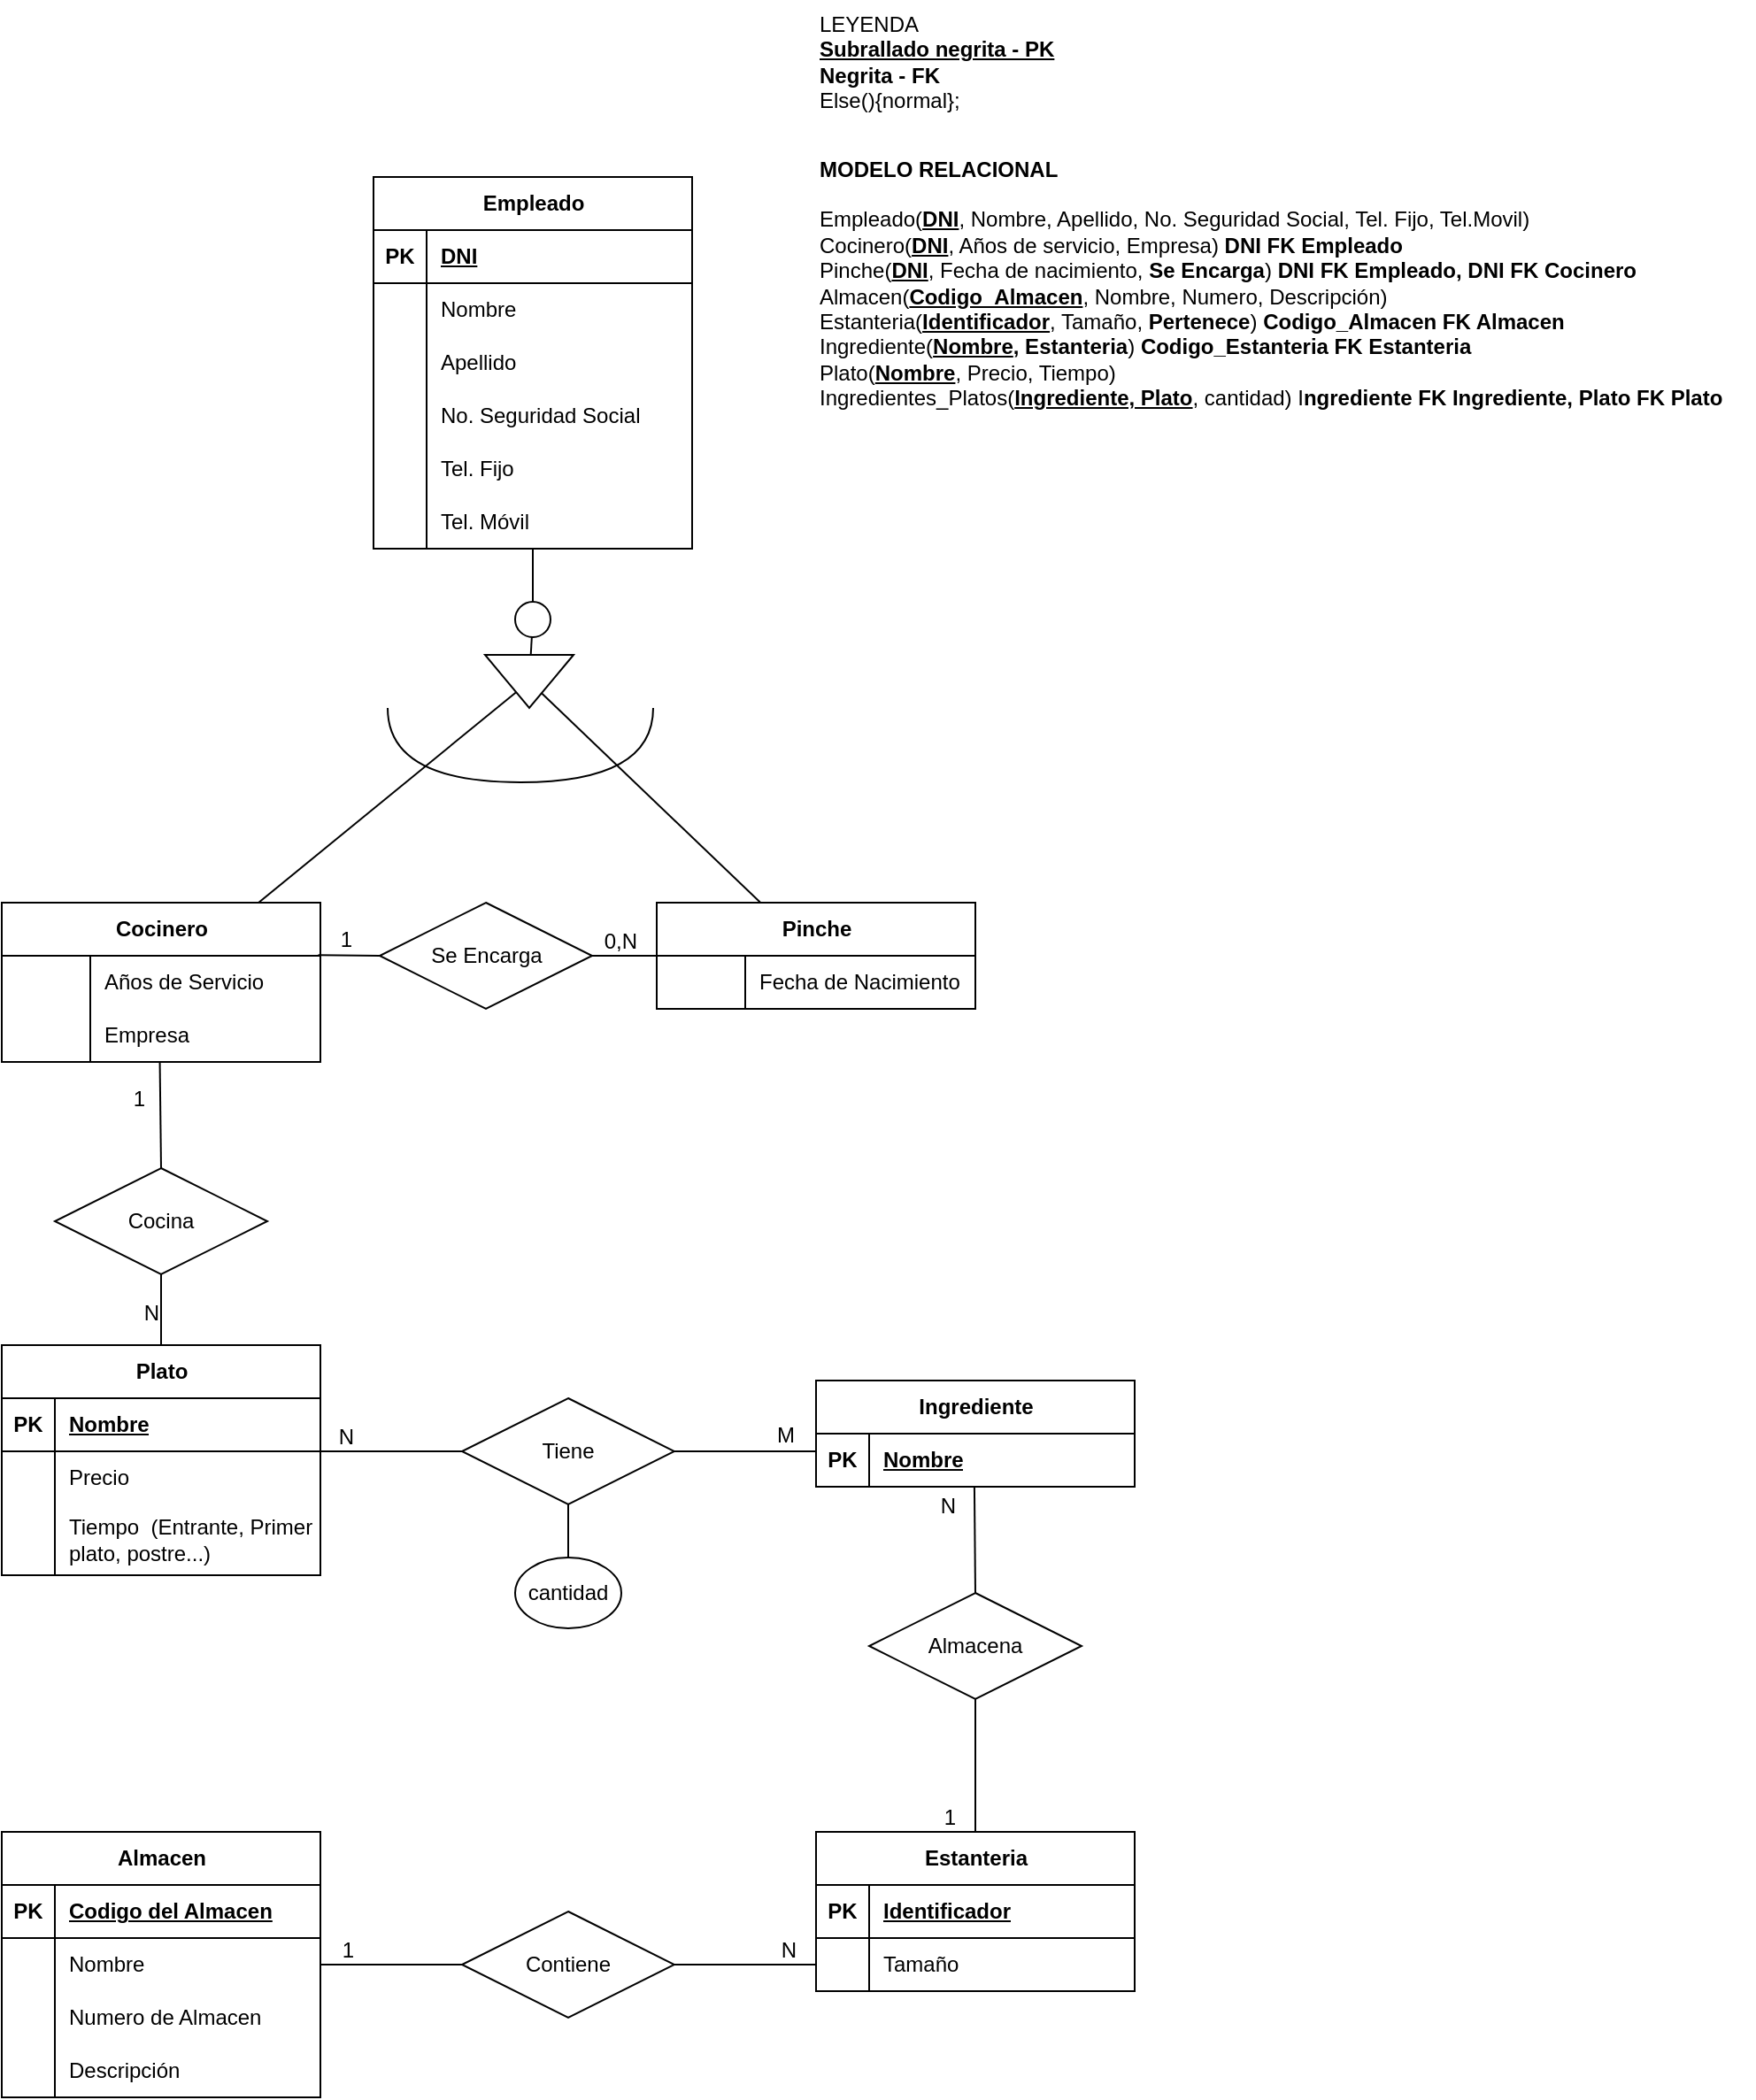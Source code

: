 <mxfile version="21.0.10" type="github">
  <diagram name="Página-1" id="swCvai6OrmGdCnfoRgow">
    <mxGraphModel dx="1185" dy="1811" grid="1" gridSize="10" guides="1" tooltips="1" connect="1" arrows="1" fold="1" page="1" pageScale="1" pageWidth="827" pageHeight="1169" math="0" shadow="0">
      <root>
        <mxCell id="0" />
        <mxCell id="1" parent="0" />
        <mxCell id="4As1T5OZp_PF-v-75TUl-1" value="Empleado" style="shape=table;startSize=30;container=1;collapsible=1;childLayout=tableLayout;fixedRows=1;rowLines=0;fontStyle=1;align=center;resizeLast=1;html=1;" parent="1" vertex="1">
          <mxGeometry x="290" y="70" width="180" height="210" as="geometry" />
        </mxCell>
        <mxCell id="4As1T5OZp_PF-v-75TUl-2" value="" style="shape=tableRow;horizontal=0;startSize=0;swimlaneHead=0;swimlaneBody=0;fillColor=none;collapsible=0;dropTarget=0;points=[[0,0.5],[1,0.5]];portConstraint=eastwest;top=0;left=0;right=0;bottom=1;" parent="4As1T5OZp_PF-v-75TUl-1" vertex="1">
          <mxGeometry y="30" width="180" height="30" as="geometry" />
        </mxCell>
        <mxCell id="4As1T5OZp_PF-v-75TUl-3" value="PK" style="shape=partialRectangle;connectable=0;fillColor=none;top=0;left=0;bottom=0;right=0;fontStyle=1;overflow=hidden;whiteSpace=wrap;html=1;" parent="4As1T5OZp_PF-v-75TUl-2" vertex="1">
          <mxGeometry width="30" height="30" as="geometry">
            <mxRectangle width="30" height="30" as="alternateBounds" />
          </mxGeometry>
        </mxCell>
        <mxCell id="4As1T5OZp_PF-v-75TUl-4" value="DNI" style="shape=partialRectangle;connectable=0;fillColor=none;top=0;left=0;bottom=0;right=0;align=left;spacingLeft=6;fontStyle=5;overflow=hidden;whiteSpace=wrap;html=1;" parent="4As1T5OZp_PF-v-75TUl-2" vertex="1">
          <mxGeometry x="30" width="150" height="30" as="geometry">
            <mxRectangle width="150" height="30" as="alternateBounds" />
          </mxGeometry>
        </mxCell>
        <mxCell id="4As1T5OZp_PF-v-75TUl-5" value="" style="shape=tableRow;horizontal=0;startSize=0;swimlaneHead=0;swimlaneBody=0;fillColor=none;collapsible=0;dropTarget=0;points=[[0,0.5],[1,0.5]];portConstraint=eastwest;top=0;left=0;right=0;bottom=0;" parent="4As1T5OZp_PF-v-75TUl-1" vertex="1">
          <mxGeometry y="60" width="180" height="30" as="geometry" />
        </mxCell>
        <mxCell id="4As1T5OZp_PF-v-75TUl-6" value="" style="shape=partialRectangle;connectable=0;fillColor=none;top=0;left=0;bottom=0;right=0;editable=1;overflow=hidden;whiteSpace=wrap;html=1;" parent="4As1T5OZp_PF-v-75TUl-5" vertex="1">
          <mxGeometry width="30" height="30" as="geometry">
            <mxRectangle width="30" height="30" as="alternateBounds" />
          </mxGeometry>
        </mxCell>
        <mxCell id="4As1T5OZp_PF-v-75TUl-7" value="Nombre" style="shape=partialRectangle;connectable=0;fillColor=none;top=0;left=0;bottom=0;right=0;align=left;spacingLeft=6;overflow=hidden;whiteSpace=wrap;html=1;" parent="4As1T5OZp_PF-v-75TUl-5" vertex="1">
          <mxGeometry x="30" width="150" height="30" as="geometry">
            <mxRectangle width="150" height="30" as="alternateBounds" />
          </mxGeometry>
        </mxCell>
        <mxCell id="4As1T5OZp_PF-v-75TUl-8" value="" style="shape=tableRow;horizontal=0;startSize=0;swimlaneHead=0;swimlaneBody=0;fillColor=none;collapsible=0;dropTarget=0;points=[[0,0.5],[1,0.5]];portConstraint=eastwest;top=0;left=0;right=0;bottom=0;" parent="4As1T5OZp_PF-v-75TUl-1" vertex="1">
          <mxGeometry y="90" width="180" height="30" as="geometry" />
        </mxCell>
        <mxCell id="4As1T5OZp_PF-v-75TUl-9" value="" style="shape=partialRectangle;connectable=0;fillColor=none;top=0;left=0;bottom=0;right=0;editable=1;overflow=hidden;whiteSpace=wrap;html=1;" parent="4As1T5OZp_PF-v-75TUl-8" vertex="1">
          <mxGeometry width="30" height="30" as="geometry">
            <mxRectangle width="30" height="30" as="alternateBounds" />
          </mxGeometry>
        </mxCell>
        <mxCell id="4As1T5OZp_PF-v-75TUl-10" value="Apellido" style="shape=partialRectangle;connectable=0;fillColor=none;top=0;left=0;bottom=0;right=0;align=left;spacingLeft=6;overflow=hidden;whiteSpace=wrap;html=1;" parent="4As1T5OZp_PF-v-75TUl-8" vertex="1">
          <mxGeometry x="30" width="150" height="30" as="geometry">
            <mxRectangle width="150" height="30" as="alternateBounds" />
          </mxGeometry>
        </mxCell>
        <mxCell id="4As1T5OZp_PF-v-75TUl-69" value="" style="shape=tableRow;horizontal=0;startSize=0;swimlaneHead=0;swimlaneBody=0;fillColor=none;collapsible=0;dropTarget=0;points=[[0,0.5],[1,0.5]];portConstraint=eastwest;top=0;left=0;right=0;bottom=0;" parent="4As1T5OZp_PF-v-75TUl-1" vertex="1">
          <mxGeometry y="120" width="180" height="30" as="geometry" />
        </mxCell>
        <mxCell id="4As1T5OZp_PF-v-75TUl-70" value="" style="shape=partialRectangle;connectable=0;fillColor=none;top=0;left=0;bottom=0;right=0;editable=1;overflow=hidden;whiteSpace=wrap;html=1;" parent="4As1T5OZp_PF-v-75TUl-69" vertex="1">
          <mxGeometry width="30" height="30" as="geometry">
            <mxRectangle width="30" height="30" as="alternateBounds" />
          </mxGeometry>
        </mxCell>
        <mxCell id="4As1T5OZp_PF-v-75TUl-71" value="No. Seguridad Social" style="shape=partialRectangle;connectable=0;fillColor=none;top=0;left=0;bottom=0;right=0;align=left;spacingLeft=6;overflow=hidden;whiteSpace=wrap;html=1;" parent="4As1T5OZp_PF-v-75TUl-69" vertex="1">
          <mxGeometry x="30" width="150" height="30" as="geometry">
            <mxRectangle width="150" height="30" as="alternateBounds" />
          </mxGeometry>
        </mxCell>
        <mxCell id="4As1T5OZp_PF-v-75TUl-72" value="" style="shape=tableRow;horizontal=0;startSize=0;swimlaneHead=0;swimlaneBody=0;fillColor=none;collapsible=0;dropTarget=0;points=[[0,0.5],[1,0.5]];portConstraint=eastwest;top=0;left=0;right=0;bottom=0;" parent="4As1T5OZp_PF-v-75TUl-1" vertex="1">
          <mxGeometry y="150" width="180" height="30" as="geometry" />
        </mxCell>
        <mxCell id="4As1T5OZp_PF-v-75TUl-73" value="" style="shape=partialRectangle;connectable=0;fillColor=none;top=0;left=0;bottom=0;right=0;editable=1;overflow=hidden;whiteSpace=wrap;html=1;" parent="4As1T5OZp_PF-v-75TUl-72" vertex="1">
          <mxGeometry width="30" height="30" as="geometry">
            <mxRectangle width="30" height="30" as="alternateBounds" />
          </mxGeometry>
        </mxCell>
        <mxCell id="4As1T5OZp_PF-v-75TUl-74" value="Tel. Fijo" style="shape=partialRectangle;connectable=0;fillColor=none;top=0;left=0;bottom=0;right=0;align=left;spacingLeft=6;overflow=hidden;whiteSpace=wrap;html=1;" parent="4As1T5OZp_PF-v-75TUl-72" vertex="1">
          <mxGeometry x="30" width="150" height="30" as="geometry">
            <mxRectangle width="150" height="30" as="alternateBounds" />
          </mxGeometry>
        </mxCell>
        <mxCell id="4As1T5OZp_PF-v-75TUl-11" value="" style="shape=tableRow;horizontal=0;startSize=0;swimlaneHead=0;swimlaneBody=0;fillColor=none;collapsible=0;dropTarget=0;points=[[0,0.5],[1,0.5]];portConstraint=eastwest;top=0;left=0;right=0;bottom=0;" parent="4As1T5OZp_PF-v-75TUl-1" vertex="1">
          <mxGeometry y="180" width="180" height="30" as="geometry" />
        </mxCell>
        <mxCell id="4As1T5OZp_PF-v-75TUl-12" value="" style="shape=partialRectangle;connectable=0;fillColor=none;top=0;left=0;bottom=0;right=0;editable=1;overflow=hidden;whiteSpace=wrap;html=1;" parent="4As1T5OZp_PF-v-75TUl-11" vertex="1">
          <mxGeometry width="30" height="30" as="geometry">
            <mxRectangle width="30" height="30" as="alternateBounds" />
          </mxGeometry>
        </mxCell>
        <mxCell id="4As1T5OZp_PF-v-75TUl-13" value="Tel. Móvil" style="shape=partialRectangle;connectable=0;fillColor=none;top=0;left=0;bottom=0;right=0;align=left;spacingLeft=6;overflow=hidden;whiteSpace=wrap;html=1;" parent="4As1T5OZp_PF-v-75TUl-11" vertex="1">
          <mxGeometry x="30" width="150" height="30" as="geometry">
            <mxRectangle width="150" height="30" as="alternateBounds" />
          </mxGeometry>
        </mxCell>
        <mxCell id="4As1T5OZp_PF-v-75TUl-14" value="Pinche" style="shape=table;startSize=30;container=1;collapsible=1;childLayout=tableLayout;fixedRows=1;rowLines=0;fontStyle=1;align=center;resizeLast=1;html=1;" parent="1" vertex="1">
          <mxGeometry x="450" y="480" width="180" height="60" as="geometry" />
        </mxCell>
        <mxCell id="4As1T5OZp_PF-v-75TUl-18" value="" style="shape=tableRow;horizontal=0;startSize=0;swimlaneHead=0;swimlaneBody=0;fillColor=none;collapsible=0;dropTarget=0;points=[[0,0.5],[1,0.5]];portConstraint=eastwest;top=0;left=0;right=0;bottom=0;" parent="4As1T5OZp_PF-v-75TUl-14" vertex="1">
          <mxGeometry y="30" width="180" height="30" as="geometry" />
        </mxCell>
        <mxCell id="4As1T5OZp_PF-v-75TUl-19" value="" style="shape=partialRectangle;connectable=0;fillColor=none;top=0;left=0;bottom=0;right=0;editable=1;overflow=hidden;whiteSpace=wrap;html=1;" parent="4As1T5OZp_PF-v-75TUl-18" vertex="1">
          <mxGeometry width="50" height="30" as="geometry">
            <mxRectangle width="50" height="30" as="alternateBounds" />
          </mxGeometry>
        </mxCell>
        <mxCell id="4As1T5OZp_PF-v-75TUl-20" value="Fecha de Nacimiento" style="shape=partialRectangle;connectable=0;fillColor=none;top=0;left=0;bottom=0;right=0;align=left;spacingLeft=6;overflow=hidden;whiteSpace=wrap;html=1;" parent="4As1T5OZp_PF-v-75TUl-18" vertex="1">
          <mxGeometry x="50" width="130" height="30" as="geometry">
            <mxRectangle width="130" height="30" as="alternateBounds" />
          </mxGeometry>
        </mxCell>
        <mxCell id="4As1T5OZp_PF-v-75TUl-27" value="Cocinero" style="shape=table;startSize=30;container=1;collapsible=1;childLayout=tableLayout;fixedRows=1;rowLines=0;fontStyle=1;align=center;resizeLast=1;html=1;" parent="1" vertex="1">
          <mxGeometry x="80" y="480" width="180" height="90" as="geometry" />
        </mxCell>
        <mxCell id="4As1T5OZp_PF-v-75TUl-31" value="" style="shape=tableRow;horizontal=0;startSize=0;swimlaneHead=0;swimlaneBody=0;fillColor=none;collapsible=0;dropTarget=0;points=[[0,0.5],[1,0.5]];portConstraint=eastwest;top=0;left=0;right=0;bottom=0;" parent="4As1T5OZp_PF-v-75TUl-27" vertex="1">
          <mxGeometry y="30" width="180" height="30" as="geometry" />
        </mxCell>
        <mxCell id="4As1T5OZp_PF-v-75TUl-32" value="" style="shape=partialRectangle;connectable=0;fillColor=none;top=0;left=0;bottom=0;right=0;editable=1;overflow=hidden;whiteSpace=wrap;html=1;" parent="4As1T5OZp_PF-v-75TUl-31" vertex="1">
          <mxGeometry width="50" height="30" as="geometry">
            <mxRectangle width="50" height="30" as="alternateBounds" />
          </mxGeometry>
        </mxCell>
        <mxCell id="4As1T5OZp_PF-v-75TUl-33" value="Años de Servicio" style="shape=partialRectangle;connectable=0;fillColor=none;top=0;left=0;bottom=0;right=0;align=left;spacingLeft=6;overflow=hidden;whiteSpace=wrap;html=1;" parent="4As1T5OZp_PF-v-75TUl-31" vertex="1">
          <mxGeometry x="50" width="130" height="30" as="geometry">
            <mxRectangle width="130" height="30" as="alternateBounds" />
          </mxGeometry>
        </mxCell>
        <mxCell id="4As1T5OZp_PF-v-75TUl-34" value="" style="shape=tableRow;horizontal=0;startSize=0;swimlaneHead=0;swimlaneBody=0;fillColor=none;collapsible=0;dropTarget=0;points=[[0,0.5],[1,0.5]];portConstraint=eastwest;top=0;left=0;right=0;bottom=0;" parent="4As1T5OZp_PF-v-75TUl-27" vertex="1">
          <mxGeometry y="60" width="180" height="30" as="geometry" />
        </mxCell>
        <mxCell id="4As1T5OZp_PF-v-75TUl-35" value="" style="shape=partialRectangle;connectable=0;fillColor=none;top=0;left=0;bottom=0;right=0;editable=1;overflow=hidden;whiteSpace=wrap;html=1;" parent="4As1T5OZp_PF-v-75TUl-34" vertex="1">
          <mxGeometry width="50" height="30" as="geometry">
            <mxRectangle width="50" height="30" as="alternateBounds" />
          </mxGeometry>
        </mxCell>
        <mxCell id="4As1T5OZp_PF-v-75TUl-36" value="Empresa" style="shape=partialRectangle;connectable=0;fillColor=none;top=0;left=0;bottom=0;right=0;align=left;spacingLeft=6;overflow=hidden;whiteSpace=wrap;html=1;" parent="4As1T5OZp_PF-v-75TUl-34" vertex="1">
          <mxGeometry x="50" width="130" height="30" as="geometry">
            <mxRectangle width="130" height="30" as="alternateBounds" />
          </mxGeometry>
        </mxCell>
        <mxCell id="4As1T5OZp_PF-v-75TUl-40" value="Plato" style="shape=table;startSize=30;container=1;collapsible=1;childLayout=tableLayout;fixedRows=1;rowLines=0;fontStyle=1;align=center;resizeLast=1;html=1;" parent="1" vertex="1">
          <mxGeometry x="80" y="730" width="180" height="130" as="geometry" />
        </mxCell>
        <mxCell id="4As1T5OZp_PF-v-75TUl-41" value="" style="shape=tableRow;horizontal=0;startSize=0;swimlaneHead=0;swimlaneBody=0;fillColor=none;collapsible=0;dropTarget=0;points=[[0,0.5],[1,0.5]];portConstraint=eastwest;top=0;left=0;right=0;bottom=1;" parent="4As1T5OZp_PF-v-75TUl-40" vertex="1">
          <mxGeometry y="30" width="180" height="30" as="geometry" />
        </mxCell>
        <mxCell id="4As1T5OZp_PF-v-75TUl-42" value="PK" style="shape=partialRectangle;connectable=0;fillColor=none;top=0;left=0;bottom=0;right=0;fontStyle=1;overflow=hidden;whiteSpace=wrap;html=1;" parent="4As1T5OZp_PF-v-75TUl-41" vertex="1">
          <mxGeometry width="30" height="30" as="geometry">
            <mxRectangle width="30" height="30" as="alternateBounds" />
          </mxGeometry>
        </mxCell>
        <mxCell id="4As1T5OZp_PF-v-75TUl-43" value="Nombre" style="shape=partialRectangle;connectable=0;fillColor=none;top=0;left=0;bottom=0;right=0;align=left;spacingLeft=6;fontStyle=5;overflow=hidden;whiteSpace=wrap;html=1;" parent="4As1T5OZp_PF-v-75TUl-41" vertex="1">
          <mxGeometry x="30" width="150" height="30" as="geometry">
            <mxRectangle width="150" height="30" as="alternateBounds" />
          </mxGeometry>
        </mxCell>
        <mxCell id="4As1T5OZp_PF-v-75TUl-44" value="" style="shape=tableRow;horizontal=0;startSize=0;swimlaneHead=0;swimlaneBody=0;fillColor=none;collapsible=0;dropTarget=0;points=[[0,0.5],[1,0.5]];portConstraint=eastwest;top=0;left=0;right=0;bottom=0;" parent="4As1T5OZp_PF-v-75TUl-40" vertex="1">
          <mxGeometry y="60" width="180" height="30" as="geometry" />
        </mxCell>
        <mxCell id="4As1T5OZp_PF-v-75TUl-45" value="" style="shape=partialRectangle;connectable=0;fillColor=none;top=0;left=0;bottom=0;right=0;editable=1;overflow=hidden;whiteSpace=wrap;html=1;" parent="4As1T5OZp_PF-v-75TUl-44" vertex="1">
          <mxGeometry width="30" height="30" as="geometry">
            <mxRectangle width="30" height="30" as="alternateBounds" />
          </mxGeometry>
        </mxCell>
        <mxCell id="4As1T5OZp_PF-v-75TUl-46" value="Precio" style="shape=partialRectangle;connectable=0;fillColor=none;top=0;left=0;bottom=0;right=0;align=left;spacingLeft=6;overflow=hidden;whiteSpace=wrap;html=1;" parent="4As1T5OZp_PF-v-75TUl-44" vertex="1">
          <mxGeometry x="30" width="150" height="30" as="geometry">
            <mxRectangle width="150" height="30" as="alternateBounds" />
          </mxGeometry>
        </mxCell>
        <mxCell id="4As1T5OZp_PF-v-75TUl-47" value="" style="shape=tableRow;horizontal=0;startSize=0;swimlaneHead=0;swimlaneBody=0;fillColor=none;collapsible=0;dropTarget=0;points=[[0,0.5],[1,0.5]];portConstraint=eastwest;top=0;left=0;right=0;bottom=0;" parent="4As1T5OZp_PF-v-75TUl-40" vertex="1">
          <mxGeometry y="90" width="180" height="40" as="geometry" />
        </mxCell>
        <mxCell id="4As1T5OZp_PF-v-75TUl-48" value="" style="shape=partialRectangle;connectable=0;fillColor=none;top=0;left=0;bottom=0;right=0;editable=1;overflow=hidden;whiteSpace=wrap;html=1;" parent="4As1T5OZp_PF-v-75TUl-47" vertex="1">
          <mxGeometry width="30" height="40" as="geometry">
            <mxRectangle width="30" height="40" as="alternateBounds" />
          </mxGeometry>
        </mxCell>
        <mxCell id="4As1T5OZp_PF-v-75TUl-49" value="Tiempo&amp;nbsp; (Entrante, Primer plato, postre...)" style="shape=partialRectangle;connectable=0;fillColor=none;top=0;left=0;bottom=0;right=0;align=left;spacingLeft=6;overflow=hidden;whiteSpace=wrap;html=1;" parent="4As1T5OZp_PF-v-75TUl-47" vertex="1">
          <mxGeometry x="30" width="150" height="40" as="geometry">
            <mxRectangle width="150" height="40" as="alternateBounds" />
          </mxGeometry>
        </mxCell>
        <mxCell id="4As1T5OZp_PF-v-75TUl-53" value="Ingrediente" style="shape=table;startSize=30;container=1;collapsible=1;childLayout=tableLayout;fixedRows=1;rowLines=0;fontStyle=1;align=center;resizeLast=1;html=1;" parent="1" vertex="1">
          <mxGeometry x="540" y="750" width="180" height="60" as="geometry" />
        </mxCell>
        <mxCell id="4As1T5OZp_PF-v-75TUl-54" value="" style="shape=tableRow;horizontal=0;startSize=0;swimlaneHead=0;swimlaneBody=0;fillColor=none;collapsible=0;dropTarget=0;points=[[0,0.5],[1,0.5]];portConstraint=eastwest;top=0;left=0;right=0;bottom=1;" parent="4As1T5OZp_PF-v-75TUl-53" vertex="1">
          <mxGeometry y="30" width="180" height="30" as="geometry" />
        </mxCell>
        <mxCell id="4As1T5OZp_PF-v-75TUl-55" value="PK" style="shape=partialRectangle;connectable=0;fillColor=none;top=0;left=0;bottom=0;right=0;fontStyle=1;overflow=hidden;whiteSpace=wrap;html=1;" parent="4As1T5OZp_PF-v-75TUl-54" vertex="1">
          <mxGeometry width="30" height="30" as="geometry">
            <mxRectangle width="30" height="30" as="alternateBounds" />
          </mxGeometry>
        </mxCell>
        <mxCell id="4As1T5OZp_PF-v-75TUl-56" value="Nombre" style="shape=partialRectangle;connectable=0;fillColor=none;top=0;left=0;bottom=0;right=0;align=left;spacingLeft=6;fontStyle=5;overflow=hidden;whiteSpace=wrap;html=1;" parent="4As1T5OZp_PF-v-75TUl-54" vertex="1">
          <mxGeometry x="30" width="150" height="30" as="geometry">
            <mxRectangle width="150" height="30" as="alternateBounds" />
          </mxGeometry>
        </mxCell>
        <mxCell id="4As1T5OZp_PF-v-75TUl-87" value="Se Encarga" style="shape=rhombus;perimeter=rhombusPerimeter;whiteSpace=wrap;html=1;align=center;" parent="1" vertex="1">
          <mxGeometry x="293.5" y="480" width="120" height="60" as="geometry" />
        </mxCell>
        <mxCell id="4As1T5OZp_PF-v-75TUl-88" value="" style="endArrow=none;html=1;rounded=0;exitX=1;exitY=0.5;exitDx=0;exitDy=0;" parent="1" source="4As1T5OZp_PF-v-75TUl-87" target="4As1T5OZp_PF-v-75TUl-14" edge="1">
          <mxGeometry relative="1" as="geometry">
            <mxPoint x="240" y="630" as="sourcePoint" />
            <mxPoint x="450" y="540" as="targetPoint" />
          </mxGeometry>
        </mxCell>
        <mxCell id="4As1T5OZp_PF-v-75TUl-89" value="0,N" style="resizable=0;html=1;whiteSpace=wrap;align=right;verticalAlign=bottom;" parent="4As1T5OZp_PF-v-75TUl-88" connectable="0" vertex="1">
          <mxGeometry x="1" relative="1" as="geometry">
            <mxPoint x="-10" as="offset" />
          </mxGeometry>
        </mxCell>
        <mxCell id="4As1T5OZp_PF-v-75TUl-90" value="" style="endArrow=none;html=1;rounded=0;entryX=0.993;entryY=-0.011;entryDx=0;entryDy=0;entryPerimeter=0;exitX=0;exitY=0.5;exitDx=0;exitDy=0;" parent="1" source="4As1T5OZp_PF-v-75TUl-87" target="4As1T5OZp_PF-v-75TUl-31" edge="1">
          <mxGeometry relative="1" as="geometry">
            <mxPoint x="240" y="630" as="sourcePoint" />
            <mxPoint x="400" y="630" as="targetPoint" />
          </mxGeometry>
        </mxCell>
        <mxCell id="4As1T5OZp_PF-v-75TUl-91" value="1" style="resizable=0;html=1;whiteSpace=wrap;align=right;verticalAlign=bottom;" parent="4As1T5OZp_PF-v-75TUl-90" connectable="0" vertex="1">
          <mxGeometry x="1" relative="1" as="geometry">
            <mxPoint x="21" as="offset" />
          </mxGeometry>
        </mxCell>
        <mxCell id="4As1T5OZp_PF-v-75TUl-95" value="Cocina" style="shape=rhombus;perimeter=rhombusPerimeter;whiteSpace=wrap;html=1;align=center;" parent="1" vertex="1">
          <mxGeometry x="110" y="630" width="120" height="60" as="geometry" />
        </mxCell>
        <mxCell id="4As1T5OZp_PF-v-75TUl-96" value="" style="endArrow=none;html=1;rounded=0;entryX=0.496;entryY=0.989;entryDx=0;entryDy=0;entryPerimeter=0;exitX=0.5;exitY=0;exitDx=0;exitDy=0;" parent="1" source="4As1T5OZp_PF-v-75TUl-95" target="4As1T5OZp_PF-v-75TUl-34" edge="1">
          <mxGeometry relative="1" as="geometry">
            <mxPoint x="250" y="630" as="sourcePoint" />
            <mxPoint x="410" y="630" as="targetPoint" />
          </mxGeometry>
        </mxCell>
        <mxCell id="4As1T5OZp_PF-v-75TUl-97" value="1" style="resizable=0;html=1;whiteSpace=wrap;align=right;verticalAlign=bottom;" parent="4As1T5OZp_PF-v-75TUl-96" connectable="0" vertex="1">
          <mxGeometry x="1" relative="1" as="geometry">
            <mxPoint x="-7" y="30" as="offset" />
          </mxGeometry>
        </mxCell>
        <mxCell id="4As1T5OZp_PF-v-75TUl-98" value="" style="endArrow=none;html=1;rounded=0;entryX=0.5;entryY=0;entryDx=0;entryDy=0;" parent="1" target="4As1T5OZp_PF-v-75TUl-40" edge="1">
          <mxGeometry relative="1" as="geometry">
            <mxPoint x="170" y="690" as="sourcePoint" />
            <mxPoint x="330" y="620" as="targetPoint" />
          </mxGeometry>
        </mxCell>
        <mxCell id="4As1T5OZp_PF-v-75TUl-99" value="N" style="resizable=0;html=1;whiteSpace=wrap;align=right;verticalAlign=bottom;" parent="4As1T5OZp_PF-v-75TUl-98" connectable="0" vertex="1">
          <mxGeometry x="1" relative="1" as="geometry">
            <mxPoint y="-10" as="offset" />
          </mxGeometry>
        </mxCell>
        <mxCell id="4As1T5OZp_PF-v-75TUl-100" value="Tiene" style="shape=rhombus;perimeter=rhombusPerimeter;whiteSpace=wrap;html=1;align=center;" parent="1" vertex="1">
          <mxGeometry x="340" y="760" width="120" height="60" as="geometry" />
        </mxCell>
        <mxCell id="4As1T5OZp_PF-v-75TUl-105" value="cantidad" style="ellipse;whiteSpace=wrap;html=1;" parent="1" vertex="1">
          <mxGeometry x="370" y="850" width="60" height="40" as="geometry" />
        </mxCell>
        <mxCell id="4As1T5OZp_PF-v-75TUl-108" value="" style="endArrow=none;html=1;rounded=0;entryX=0.5;entryY=1;entryDx=0;entryDy=0;exitX=0.5;exitY=0;exitDx=0;exitDy=0;" parent="1" source="4As1T5OZp_PF-v-75TUl-105" target="4As1T5OZp_PF-v-75TUl-100" edge="1">
          <mxGeometry relative="1" as="geometry">
            <mxPoint x="150" y="810" as="sourcePoint" />
            <mxPoint x="310" y="810" as="targetPoint" />
          </mxGeometry>
        </mxCell>
        <mxCell id="4As1T5OZp_PF-v-75TUl-109" value="" style="endArrow=none;html=1;rounded=0;entryX=1.001;entryY=1;entryDx=0;entryDy=0;entryPerimeter=0;exitX=0;exitY=0.5;exitDx=0;exitDy=0;" parent="1" source="4As1T5OZp_PF-v-75TUl-100" target="4As1T5OZp_PF-v-75TUl-41" edge="1">
          <mxGeometry relative="1" as="geometry">
            <mxPoint x="150" y="630" as="sourcePoint" />
            <mxPoint x="310" y="630" as="targetPoint" />
          </mxGeometry>
        </mxCell>
        <mxCell id="4As1T5OZp_PF-v-75TUl-110" value="N" style="resizable=0;html=1;whiteSpace=wrap;align=right;verticalAlign=bottom;" parent="4As1T5OZp_PF-v-75TUl-109" connectable="0" vertex="1">
          <mxGeometry x="1" relative="1" as="geometry">
            <mxPoint x="20" as="offset" />
          </mxGeometry>
        </mxCell>
        <mxCell id="4As1T5OZp_PF-v-75TUl-111" value="" style="endArrow=none;html=1;rounded=0;entryX=0;entryY=0.333;entryDx=0;entryDy=0;entryPerimeter=0;exitX=1;exitY=0.5;exitDx=0;exitDy=0;" parent="1" source="4As1T5OZp_PF-v-75TUl-100" edge="1">
          <mxGeometry relative="1" as="geometry">
            <mxPoint x="150" y="630" as="sourcePoint" />
            <mxPoint x="540" y="789.99" as="targetPoint" />
          </mxGeometry>
        </mxCell>
        <mxCell id="4As1T5OZp_PF-v-75TUl-112" value="M" style="resizable=0;html=1;whiteSpace=wrap;align=right;verticalAlign=bottom;" parent="4As1T5OZp_PF-v-75TUl-111" connectable="0" vertex="1">
          <mxGeometry x="1" relative="1" as="geometry">
            <mxPoint x="-10" as="offset" />
          </mxGeometry>
        </mxCell>
        <mxCell id="4As1T5OZp_PF-v-75TUl-126" value="Almacen" style="shape=table;startSize=30;container=1;collapsible=1;childLayout=tableLayout;fixedRows=1;rowLines=0;fontStyle=1;align=center;resizeLast=1;html=1;" parent="1" vertex="1">
          <mxGeometry x="80" y="1005" width="180" height="150" as="geometry" />
        </mxCell>
        <mxCell id="4As1T5OZp_PF-v-75TUl-127" value="" style="shape=tableRow;horizontal=0;startSize=0;swimlaneHead=0;swimlaneBody=0;fillColor=none;collapsible=0;dropTarget=0;points=[[0,0.5],[1,0.5]];portConstraint=eastwest;top=0;left=0;right=0;bottom=1;" parent="4As1T5OZp_PF-v-75TUl-126" vertex="1">
          <mxGeometry y="30" width="180" height="30" as="geometry" />
        </mxCell>
        <mxCell id="4As1T5OZp_PF-v-75TUl-128" value="PK" style="shape=partialRectangle;connectable=0;fillColor=none;top=0;left=0;bottom=0;right=0;fontStyle=1;overflow=hidden;whiteSpace=wrap;html=1;" parent="4As1T5OZp_PF-v-75TUl-127" vertex="1">
          <mxGeometry width="30" height="30" as="geometry">
            <mxRectangle width="30" height="30" as="alternateBounds" />
          </mxGeometry>
        </mxCell>
        <mxCell id="4As1T5OZp_PF-v-75TUl-129" value="Codigo del Almacen" style="shape=partialRectangle;connectable=0;fillColor=none;top=0;left=0;bottom=0;right=0;align=left;spacingLeft=6;fontStyle=5;overflow=hidden;whiteSpace=wrap;html=1;" parent="4As1T5OZp_PF-v-75TUl-127" vertex="1">
          <mxGeometry x="30" width="150" height="30" as="geometry">
            <mxRectangle width="150" height="30" as="alternateBounds" />
          </mxGeometry>
        </mxCell>
        <mxCell id="4As1T5OZp_PF-v-75TUl-130" value="" style="shape=tableRow;horizontal=0;startSize=0;swimlaneHead=0;swimlaneBody=0;fillColor=none;collapsible=0;dropTarget=0;points=[[0,0.5],[1,0.5]];portConstraint=eastwest;top=0;left=0;right=0;bottom=0;" parent="4As1T5OZp_PF-v-75TUl-126" vertex="1">
          <mxGeometry y="60" width="180" height="30" as="geometry" />
        </mxCell>
        <mxCell id="4As1T5OZp_PF-v-75TUl-131" value="" style="shape=partialRectangle;connectable=0;fillColor=none;top=0;left=0;bottom=0;right=0;editable=1;overflow=hidden;whiteSpace=wrap;html=1;" parent="4As1T5OZp_PF-v-75TUl-130" vertex="1">
          <mxGeometry width="30" height="30" as="geometry">
            <mxRectangle width="30" height="30" as="alternateBounds" />
          </mxGeometry>
        </mxCell>
        <mxCell id="4As1T5OZp_PF-v-75TUl-132" value="Nombre" style="shape=partialRectangle;connectable=0;fillColor=none;top=0;left=0;bottom=0;right=0;align=left;spacingLeft=6;overflow=hidden;whiteSpace=wrap;html=1;" parent="4As1T5OZp_PF-v-75TUl-130" vertex="1">
          <mxGeometry x="30" width="150" height="30" as="geometry">
            <mxRectangle width="150" height="30" as="alternateBounds" />
          </mxGeometry>
        </mxCell>
        <mxCell id="4As1T5OZp_PF-v-75TUl-133" value="" style="shape=tableRow;horizontal=0;startSize=0;swimlaneHead=0;swimlaneBody=0;fillColor=none;collapsible=0;dropTarget=0;points=[[0,0.5],[1,0.5]];portConstraint=eastwest;top=0;left=0;right=0;bottom=0;" parent="4As1T5OZp_PF-v-75TUl-126" vertex="1">
          <mxGeometry y="90" width="180" height="30" as="geometry" />
        </mxCell>
        <mxCell id="4As1T5OZp_PF-v-75TUl-134" value="" style="shape=partialRectangle;connectable=0;fillColor=none;top=0;left=0;bottom=0;right=0;editable=1;overflow=hidden;whiteSpace=wrap;html=1;" parent="4As1T5OZp_PF-v-75TUl-133" vertex="1">
          <mxGeometry width="30" height="30" as="geometry">
            <mxRectangle width="30" height="30" as="alternateBounds" />
          </mxGeometry>
        </mxCell>
        <mxCell id="4As1T5OZp_PF-v-75TUl-135" value="Numero de Almacen" style="shape=partialRectangle;connectable=0;fillColor=none;top=0;left=0;bottom=0;right=0;align=left;spacingLeft=6;overflow=hidden;whiteSpace=wrap;html=1;" parent="4As1T5OZp_PF-v-75TUl-133" vertex="1">
          <mxGeometry x="30" width="150" height="30" as="geometry">
            <mxRectangle width="150" height="30" as="alternateBounds" />
          </mxGeometry>
        </mxCell>
        <mxCell id="4As1T5OZp_PF-v-75TUl-136" value="" style="shape=tableRow;horizontal=0;startSize=0;swimlaneHead=0;swimlaneBody=0;fillColor=none;collapsible=0;dropTarget=0;points=[[0,0.5],[1,0.5]];portConstraint=eastwest;top=0;left=0;right=0;bottom=0;" parent="4As1T5OZp_PF-v-75TUl-126" vertex="1">
          <mxGeometry y="120" width="180" height="30" as="geometry" />
        </mxCell>
        <mxCell id="4As1T5OZp_PF-v-75TUl-137" value="" style="shape=partialRectangle;connectable=0;fillColor=none;top=0;left=0;bottom=0;right=0;editable=1;overflow=hidden;whiteSpace=wrap;html=1;" parent="4As1T5OZp_PF-v-75TUl-136" vertex="1">
          <mxGeometry width="30" height="30" as="geometry">
            <mxRectangle width="30" height="30" as="alternateBounds" />
          </mxGeometry>
        </mxCell>
        <mxCell id="4As1T5OZp_PF-v-75TUl-138" value="Descripción" style="shape=partialRectangle;connectable=0;fillColor=none;top=0;left=0;bottom=0;right=0;align=left;spacingLeft=6;overflow=hidden;whiteSpace=wrap;html=1;" parent="4As1T5OZp_PF-v-75TUl-136" vertex="1">
          <mxGeometry x="30" width="150" height="30" as="geometry">
            <mxRectangle width="150" height="30" as="alternateBounds" />
          </mxGeometry>
        </mxCell>
        <mxCell id="4As1T5OZp_PF-v-75TUl-139" value="Estanteria" style="shape=table;startSize=30;container=1;collapsible=1;childLayout=tableLayout;fixedRows=1;rowLines=0;fontStyle=1;align=center;resizeLast=1;html=1;" parent="1" vertex="1">
          <mxGeometry x="540" y="1005" width="180" height="90" as="geometry" />
        </mxCell>
        <mxCell id="4As1T5OZp_PF-v-75TUl-140" value="" style="shape=tableRow;horizontal=0;startSize=0;swimlaneHead=0;swimlaneBody=0;fillColor=none;collapsible=0;dropTarget=0;points=[[0,0.5],[1,0.5]];portConstraint=eastwest;top=0;left=0;right=0;bottom=1;" parent="4As1T5OZp_PF-v-75TUl-139" vertex="1">
          <mxGeometry y="30" width="180" height="30" as="geometry" />
        </mxCell>
        <mxCell id="4As1T5OZp_PF-v-75TUl-141" value="PK" style="shape=partialRectangle;connectable=0;fillColor=none;top=0;left=0;bottom=0;right=0;fontStyle=1;overflow=hidden;whiteSpace=wrap;html=1;" parent="4As1T5OZp_PF-v-75TUl-140" vertex="1">
          <mxGeometry width="30" height="30" as="geometry">
            <mxRectangle width="30" height="30" as="alternateBounds" />
          </mxGeometry>
        </mxCell>
        <mxCell id="4As1T5OZp_PF-v-75TUl-142" value="Identificador" style="shape=partialRectangle;connectable=0;fillColor=none;top=0;left=0;bottom=0;right=0;align=left;spacingLeft=6;fontStyle=5;overflow=hidden;whiteSpace=wrap;html=1;" parent="4As1T5OZp_PF-v-75TUl-140" vertex="1">
          <mxGeometry x="30" width="150" height="30" as="geometry">
            <mxRectangle width="150" height="30" as="alternateBounds" />
          </mxGeometry>
        </mxCell>
        <mxCell id="4As1T5OZp_PF-v-75TUl-143" value="" style="shape=tableRow;horizontal=0;startSize=0;swimlaneHead=0;swimlaneBody=0;fillColor=none;collapsible=0;dropTarget=0;points=[[0,0.5],[1,0.5]];portConstraint=eastwest;top=0;left=0;right=0;bottom=0;" parent="4As1T5OZp_PF-v-75TUl-139" vertex="1">
          <mxGeometry y="60" width="180" height="30" as="geometry" />
        </mxCell>
        <mxCell id="4As1T5OZp_PF-v-75TUl-144" value="" style="shape=partialRectangle;connectable=0;fillColor=none;top=0;left=0;bottom=0;right=0;editable=1;overflow=hidden;whiteSpace=wrap;html=1;" parent="4As1T5OZp_PF-v-75TUl-143" vertex="1">
          <mxGeometry width="30" height="30" as="geometry">
            <mxRectangle width="30" height="30" as="alternateBounds" />
          </mxGeometry>
        </mxCell>
        <mxCell id="4As1T5OZp_PF-v-75TUl-145" value="Tamaño" style="shape=partialRectangle;connectable=0;fillColor=none;top=0;left=0;bottom=0;right=0;align=left;spacingLeft=6;overflow=hidden;whiteSpace=wrap;html=1;" parent="4As1T5OZp_PF-v-75TUl-143" vertex="1">
          <mxGeometry x="30" width="150" height="30" as="geometry">
            <mxRectangle width="150" height="30" as="alternateBounds" />
          </mxGeometry>
        </mxCell>
        <mxCell id="4As1T5OZp_PF-v-75TUl-165" value="Contiene" style="shape=rhombus;perimeter=rhombusPerimeter;whiteSpace=wrap;html=1;align=center;" parent="1" vertex="1">
          <mxGeometry x="340" y="1050" width="120" height="60" as="geometry" />
        </mxCell>
        <mxCell id="4As1T5OZp_PF-v-75TUl-166" value="" style="endArrow=none;html=1;rounded=0;entryX=1;entryY=0.5;entryDx=0;entryDy=0;exitX=0;exitY=0.5;exitDx=0;exitDy=0;" parent="1" source="4As1T5OZp_PF-v-75TUl-165" target="4As1T5OZp_PF-v-75TUl-130" edge="1">
          <mxGeometry relative="1" as="geometry">
            <mxPoint x="240" y="920" as="sourcePoint" />
            <mxPoint x="400" y="920" as="targetPoint" />
          </mxGeometry>
        </mxCell>
        <mxCell id="4As1T5OZp_PF-v-75TUl-167" value="1" style="resizable=0;html=1;whiteSpace=wrap;align=right;verticalAlign=bottom;" parent="4As1T5OZp_PF-v-75TUl-166" connectable="0" vertex="1">
          <mxGeometry x="1" relative="1" as="geometry">
            <mxPoint x="20" as="offset" />
          </mxGeometry>
        </mxCell>
        <mxCell id="4As1T5OZp_PF-v-75TUl-169" value="" style="endArrow=none;html=1;rounded=0;entryX=0;entryY=0.5;entryDx=0;entryDy=0;exitX=1;exitY=0.5;exitDx=0;exitDy=0;" parent="1" source="4As1T5OZp_PF-v-75TUl-165" target="4As1T5OZp_PF-v-75TUl-143" edge="1">
          <mxGeometry relative="1" as="geometry">
            <mxPoint x="300" y="980" as="sourcePoint" />
            <mxPoint x="460" y="980" as="targetPoint" />
          </mxGeometry>
        </mxCell>
        <mxCell id="4As1T5OZp_PF-v-75TUl-170" value="N" style="resizable=0;html=1;whiteSpace=wrap;align=right;verticalAlign=bottom;" parent="4As1T5OZp_PF-v-75TUl-169" connectable="0" vertex="1">
          <mxGeometry x="1" relative="1" as="geometry">
            <mxPoint x="-10" as="offset" />
          </mxGeometry>
        </mxCell>
        <mxCell id="4As1T5OZp_PF-v-75TUl-171" value="Almacena" style="shape=rhombus;perimeter=rhombusPerimeter;whiteSpace=wrap;html=1;align=center;" parent="1" vertex="1">
          <mxGeometry x="570" y="870" width="120" height="60" as="geometry" />
        </mxCell>
        <mxCell id="4As1T5OZp_PF-v-75TUl-178" value="" style="endArrow=none;html=1;rounded=0;entryX=0.497;entryY=0.999;entryDx=0;entryDy=0;entryPerimeter=0;exitX=0.5;exitY=0;exitDx=0;exitDy=0;" parent="1" source="4As1T5OZp_PF-v-75TUl-171" edge="1">
          <mxGeometry relative="1" as="geometry">
            <mxPoint x="380" y="850" as="sourcePoint" />
            <mxPoint x="629.46" y="809.97" as="targetPoint" />
          </mxGeometry>
        </mxCell>
        <mxCell id="4As1T5OZp_PF-v-75TUl-179" value="N" style="resizable=0;html=1;whiteSpace=wrap;align=right;verticalAlign=bottom;" parent="4As1T5OZp_PF-v-75TUl-178" connectable="0" vertex="1">
          <mxGeometry x="1" relative="1" as="geometry">
            <mxPoint x="-9" y="19" as="offset" />
          </mxGeometry>
        </mxCell>
        <mxCell id="4As1T5OZp_PF-v-75TUl-180" value="" style="endArrow=none;html=1;rounded=0;entryX=0.5;entryY=0;entryDx=0;entryDy=0;exitX=0.5;exitY=1;exitDx=0;exitDy=0;" parent="1" source="4As1T5OZp_PF-v-75TUl-171" target="4As1T5OZp_PF-v-75TUl-139" edge="1">
          <mxGeometry relative="1" as="geometry">
            <mxPoint x="380" y="850" as="sourcePoint" />
            <mxPoint x="540" y="850" as="targetPoint" />
          </mxGeometry>
        </mxCell>
        <mxCell id="4As1T5OZp_PF-v-75TUl-181" value="1" style="resizable=0;html=1;whiteSpace=wrap;align=right;verticalAlign=bottom;" parent="4As1T5OZp_PF-v-75TUl-180" connectable="0" vertex="1">
          <mxGeometry x="1" relative="1" as="geometry">
            <mxPoint x="-10" as="offset" />
          </mxGeometry>
        </mxCell>
        <mxCell id="K-fQfrfn2zqmQrda99Ye-1" value="" style="triangle;whiteSpace=wrap;html=1;rotation=90;" parent="1" vertex="1">
          <mxGeometry x="363" y="330" width="30" height="50" as="geometry" />
        </mxCell>
        <mxCell id="K-fQfrfn2zqmQrda99Ye-2" value="" style="endArrow=none;html=1;rounded=0;" parent="1" source="K-fQfrfn2zqmQrda99Ye-7" target="4As1T5OZp_PF-v-75TUl-1" edge="1">
          <mxGeometry width="50" height="50" relative="1" as="geometry">
            <mxPoint x="188" y="420" as="sourcePoint" />
            <mxPoint x="378" y="320" as="targetPoint" />
          </mxGeometry>
        </mxCell>
        <mxCell id="K-fQfrfn2zqmQrda99Ye-3" value="" style="endArrow=none;html=1;rounded=0;" parent="1" source="4As1T5OZp_PF-v-75TUl-27" target="K-fQfrfn2zqmQrda99Ye-1" edge="1">
          <mxGeometry width="50" height="50" relative="1" as="geometry">
            <mxPoint x="286" y="400" as="sourcePoint" />
            <mxPoint x="278" y="360" as="targetPoint" />
          </mxGeometry>
        </mxCell>
        <mxCell id="K-fQfrfn2zqmQrda99Ye-5" value="" style="endArrow=none;html=1;rounded=0;" parent="1" source="K-fQfrfn2zqmQrda99Ye-1" target="4As1T5OZp_PF-v-75TUl-14" edge="1">
          <mxGeometry width="50" height="50" relative="1" as="geometry">
            <mxPoint x="488" y="360" as="sourcePoint" />
            <mxPoint x="470" y="400" as="targetPoint" />
          </mxGeometry>
        </mxCell>
        <mxCell id="K-fQfrfn2zqmQrda99Ye-6" value="" style="shape=requiredInterface;html=1;verticalLabelPosition=bottom;sketch=0;rotation=90;" parent="1" vertex="1">
          <mxGeometry x="352" y="316" width="42" height="150" as="geometry" />
        </mxCell>
        <mxCell id="K-fQfrfn2zqmQrda99Ye-8" value="" style="endArrow=none;html=1;rounded=0;" parent="1" source="K-fQfrfn2zqmQrda99Ye-1" target="K-fQfrfn2zqmQrda99Ye-7" edge="1">
          <mxGeometry width="50" height="50" relative="1" as="geometry">
            <mxPoint x="378" y="340" as="sourcePoint" />
            <mxPoint x="379" y="280" as="targetPoint" />
          </mxGeometry>
        </mxCell>
        <mxCell id="K-fQfrfn2zqmQrda99Ye-7" value="" style="ellipse;whiteSpace=wrap;html=1;aspect=fixed;" parent="1" vertex="1">
          <mxGeometry x="370" y="310" width="20" height="20" as="geometry" />
        </mxCell>
        <mxCell id="85sAFToI09iMzSjhjkG4-1" value="&lt;b&gt;MODELO RELACIONAL&lt;br&gt;&lt;/b&gt;&lt;br&gt;Empleado(&lt;b&gt;&lt;u&gt;DNI&lt;/u&gt;&lt;/b&gt;, Nombre, Apellido, No. Seguridad Social, Tel. Fijo, Tel.Movil)&lt;br&gt;Cocinero(&lt;b&gt;&lt;u&gt;DNI&lt;/u&gt;&lt;/b&gt;, Años de servicio, Empresa) &lt;b&gt;DNI FK Empleado&lt;/b&gt;&lt;br&gt;Pinche(&lt;b&gt;&lt;u&gt;DNI&lt;/u&gt;&lt;/b&gt;, Fecha de nacimiento, &lt;b&gt;Se Encarga&lt;/b&gt;) &lt;b&gt;DNI FK Empleado, DNI FK Cocinero&lt;/b&gt;&lt;br&gt;Almacen(&lt;b&gt;&lt;u&gt;Codigo_Almacen&lt;/u&gt;&lt;/b&gt;, Nombre, Numero, Descripción)&lt;br&gt;Estanteria(&lt;b&gt;&lt;u&gt;Identificador&lt;/u&gt;&lt;/b&gt;, Tamaño, &lt;b&gt;Pertenece&lt;/b&gt;) &lt;b&gt;Codigo_Almacen FK Almacen&lt;/b&gt;&lt;br&gt;Ingrediente(&lt;b&gt;&lt;u&gt;Nombre&lt;/u&gt;, Estanteria&lt;/b&gt;) &lt;b&gt;Codigo_Estanteria FK Estanteria&lt;/b&gt;&lt;br&gt;Plato(&lt;b&gt;&lt;u&gt;Nombre&lt;/u&gt;&lt;/b&gt;, Precio, Tiempo)&lt;br&gt;Ingredientes_Platos(&lt;b&gt;&lt;u&gt;Ingrediente, Plato&lt;/u&gt;&lt;/b&gt;, cantidad) I&lt;b&gt;ngrediente FK Ingrediente, Plato FK Plato&lt;/b&gt;" style="text;html=1;align=left;verticalAlign=middle;resizable=0;points=[];autosize=1;strokeColor=none;fillColor=none;" vertex="1" parent="1">
          <mxGeometry x="540" y="50" width="530" height="160" as="geometry" />
        </mxCell>
        <mxCell id="85sAFToI09iMzSjhjkG4-2" value="LEYENDA&lt;br&gt;&lt;b&gt;&lt;u&gt;Subrallado negrita - PK&lt;br&gt;&lt;/u&gt;Negrita - FK&lt;br&gt;&lt;/b&gt;Else(){normal};" style="text;html=1;align=left;verticalAlign=middle;resizable=0;points=[];autosize=1;strokeColor=none;fillColor=none;" vertex="1" parent="1">
          <mxGeometry x="540" y="-30" width="160" height="70" as="geometry" />
        </mxCell>
      </root>
    </mxGraphModel>
  </diagram>
</mxfile>
